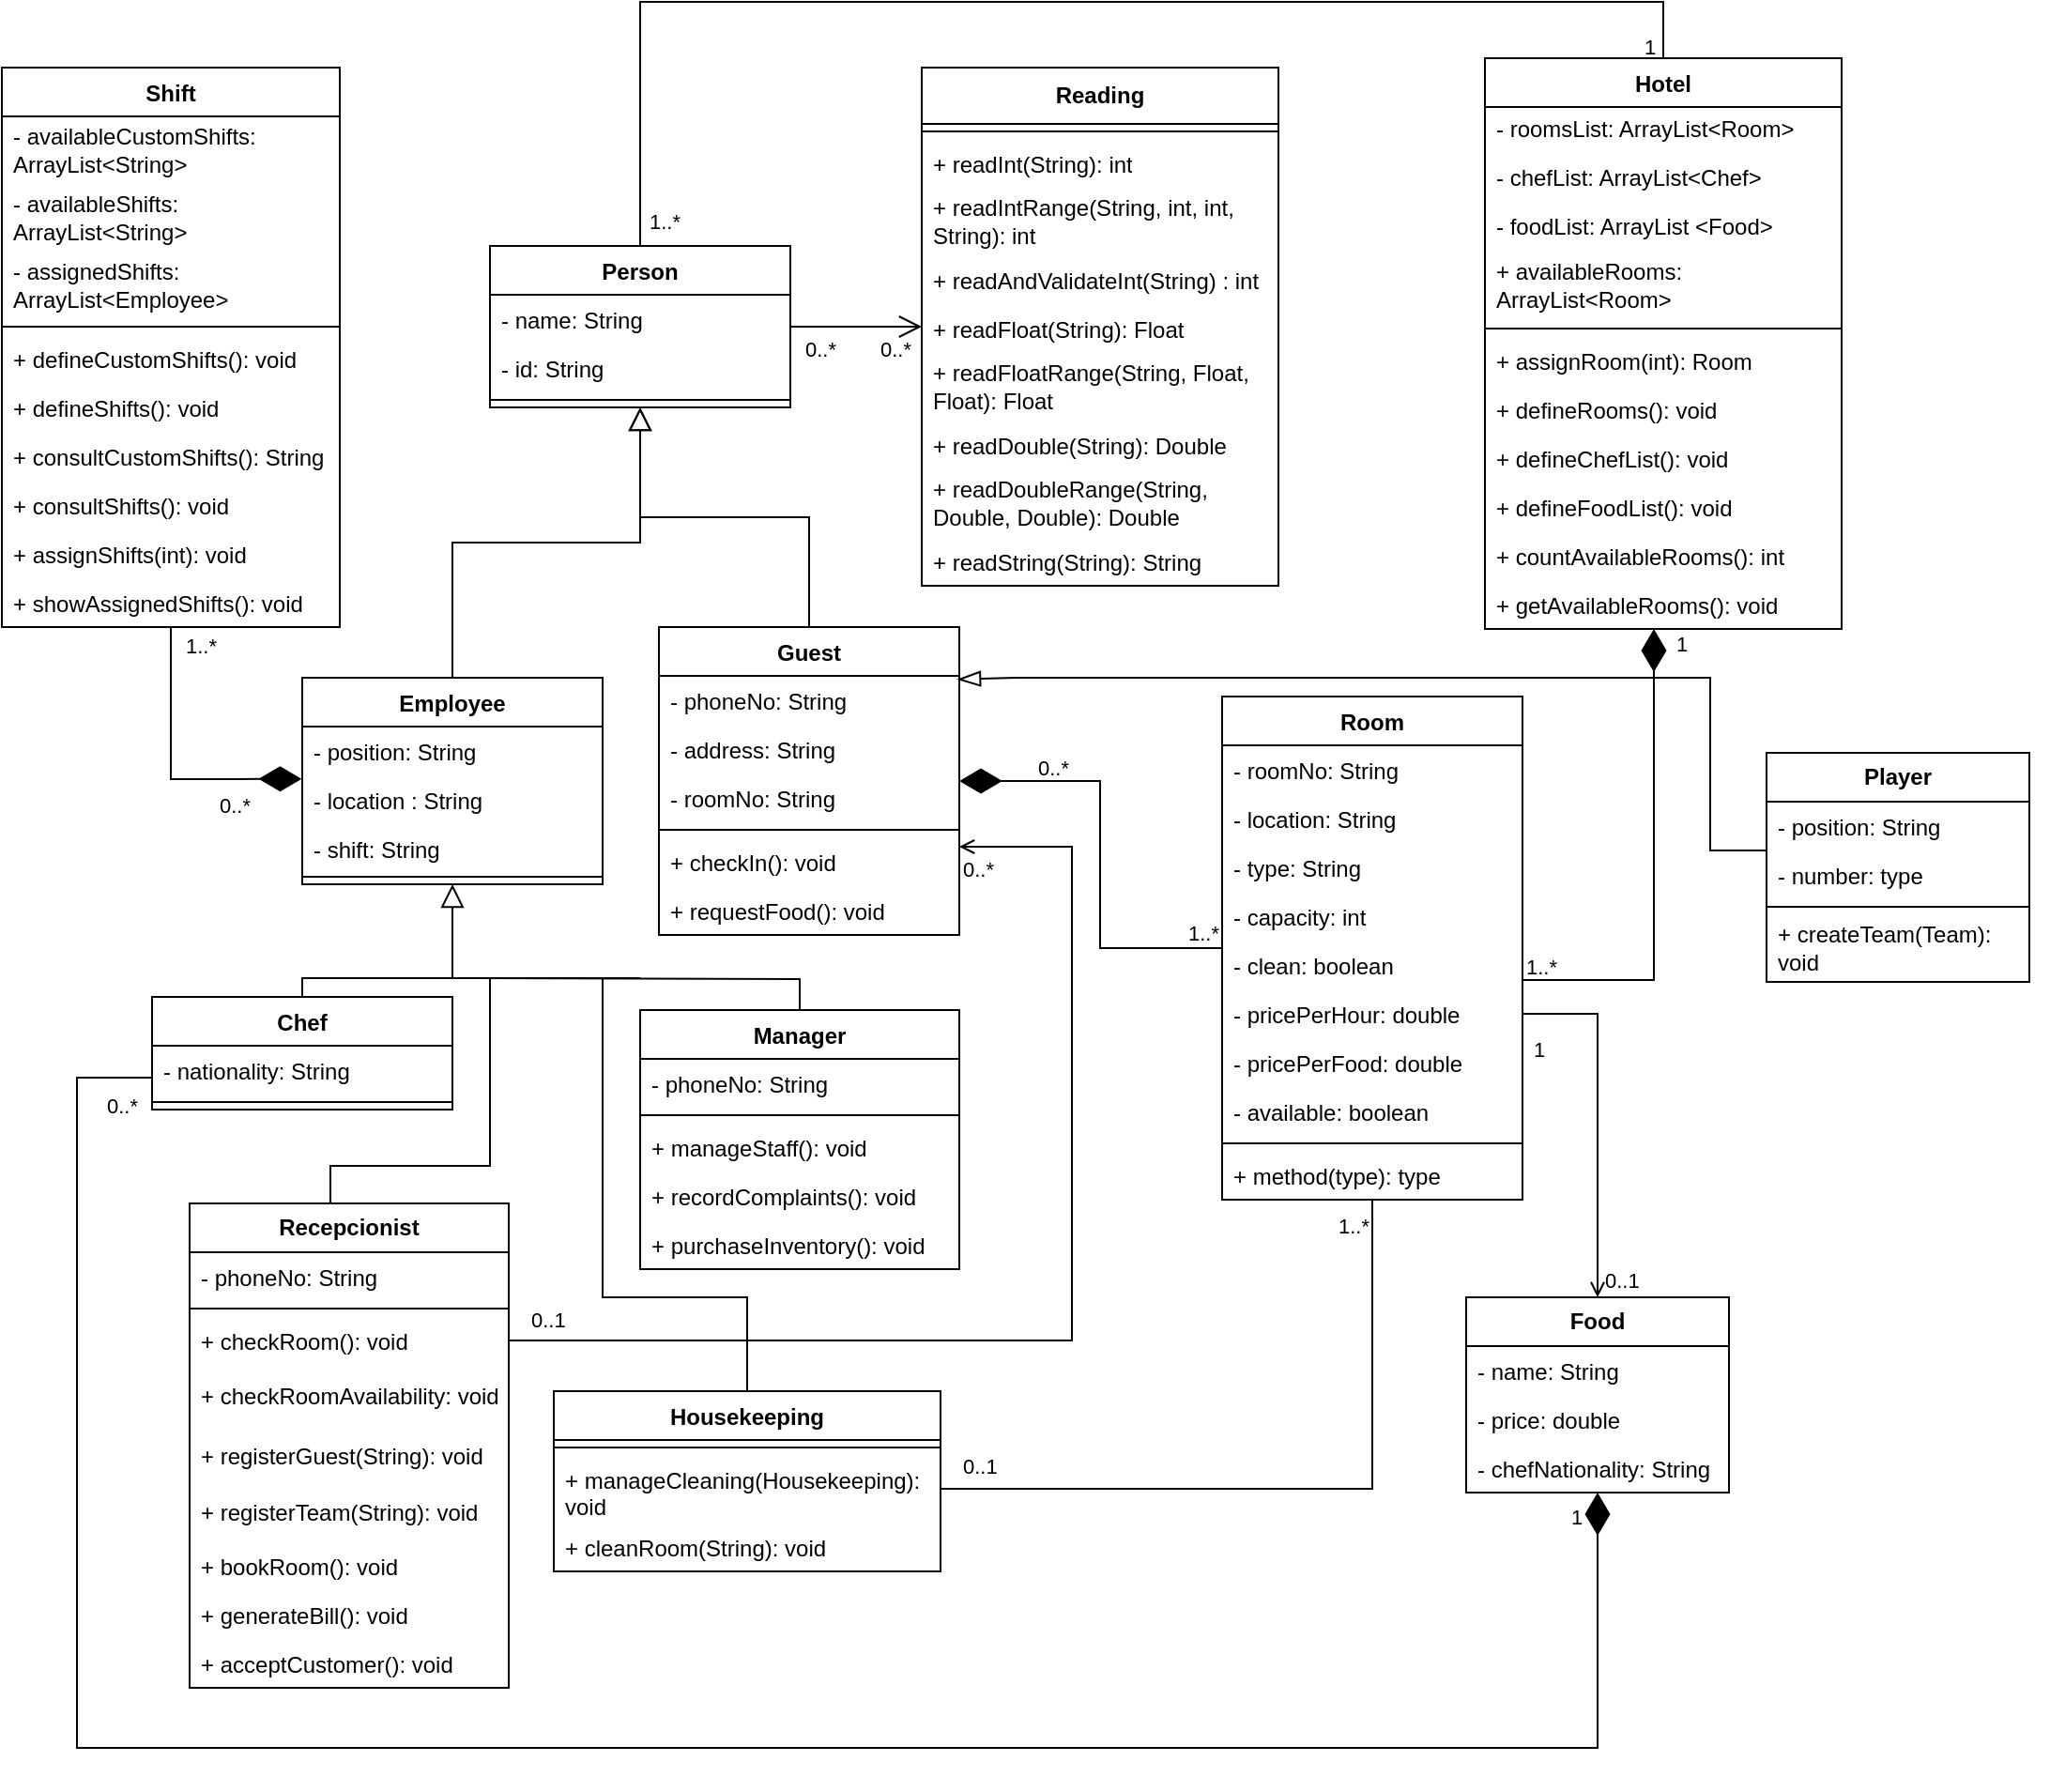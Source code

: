 <mxfile version="24.1.0" type="device">
  <diagram id="C5RBs43oDa-KdzZeNtuy" name="Page-1">
    <mxGraphModel dx="1760" dy="920" grid="1" gridSize="10" guides="1" tooltips="1" connect="1" arrows="1" fold="1" page="1" pageScale="1" pageWidth="1200" pageHeight="1000" math="0" shadow="0">
      <root>
        <mxCell id="WIyWlLk6GJQsqaUBKTNV-0" />
        <mxCell id="WIyWlLk6GJQsqaUBKTNV-1" parent="WIyWlLk6GJQsqaUBKTNV-0" />
        <mxCell id="rKdaXFloPdclXVX59-gg-88" style="edgeStyle=orthogonalEdgeStyle;rounded=0;orthogonalLoop=1;jettySize=auto;html=1;endArrow=open;endFill=0;startSize=0;endSize=10;" parent="WIyWlLk6GJQsqaUBKTNV-1" source="zkfFHV4jXpPFQw0GAbJ--0" target="rKdaXFloPdclXVX59-gg-0" edge="1">
          <mxGeometry relative="1" as="geometry" />
        </mxCell>
        <mxCell id="zkfFHV4jXpPFQw0GAbJ--0" value="Person" style="swimlane;fontStyle=1;align=center;verticalAlign=top;childLayout=stackLayout;horizontal=1;startSize=26;horizontalStack=0;resizeParent=1;resizeLast=0;collapsible=1;marginBottom=0;rounded=0;shadow=0;strokeWidth=1;" parent="WIyWlLk6GJQsqaUBKTNV-1" vertex="1">
          <mxGeometry x="320" y="160" width="160" height="86" as="geometry">
            <mxRectangle x="230" y="140" width="160" height="26" as="alternateBounds" />
          </mxGeometry>
        </mxCell>
        <mxCell id="zkfFHV4jXpPFQw0GAbJ--1" value="- name: String" style="text;align=left;verticalAlign=top;spacingLeft=4;spacingRight=4;overflow=hidden;rotatable=0;points=[[0,0.5],[1,0.5]];portConstraint=eastwest;" parent="zkfFHV4jXpPFQw0GAbJ--0" vertex="1">
          <mxGeometry y="26" width="160" height="26" as="geometry" />
        </mxCell>
        <mxCell id="zkfFHV4jXpPFQw0GAbJ--2" value="- id: String" style="text;align=left;verticalAlign=top;spacingLeft=4;spacingRight=4;overflow=hidden;rotatable=0;points=[[0,0.5],[1,0.5]];portConstraint=eastwest;rounded=0;shadow=0;html=0;" parent="zkfFHV4jXpPFQw0GAbJ--0" vertex="1">
          <mxGeometry y="52" width="160" height="26" as="geometry" />
        </mxCell>
        <mxCell id="zkfFHV4jXpPFQw0GAbJ--4" value="" style="line;html=1;strokeWidth=1;align=left;verticalAlign=middle;spacingTop=-1;spacingLeft=3;spacingRight=3;rotatable=0;labelPosition=right;points=[];portConstraint=eastwest;" parent="zkfFHV4jXpPFQw0GAbJ--0" vertex="1">
          <mxGeometry y="78" width="160" height="8" as="geometry" />
        </mxCell>
        <mxCell id="zkfFHV4jXpPFQw0GAbJ--6" value="Employee" style="swimlane;fontStyle=1;align=center;verticalAlign=top;childLayout=stackLayout;horizontal=1;startSize=26;horizontalStack=0;resizeParent=1;resizeLast=0;collapsible=1;marginBottom=0;rounded=0;shadow=0;strokeWidth=1;" parent="WIyWlLk6GJQsqaUBKTNV-1" vertex="1">
          <mxGeometry x="220" y="390" width="160" height="110" as="geometry">
            <mxRectangle x="130" y="380" width="160" height="26" as="alternateBounds" />
          </mxGeometry>
        </mxCell>
        <mxCell id="zkfFHV4jXpPFQw0GAbJ--8" value="- position: String" style="text;align=left;verticalAlign=top;spacingLeft=4;spacingRight=4;overflow=hidden;rotatable=0;points=[[0,0.5],[1,0.5]];portConstraint=eastwest;rounded=0;shadow=0;html=0;" parent="zkfFHV4jXpPFQw0GAbJ--6" vertex="1">
          <mxGeometry y="26" width="160" height="26" as="geometry" />
        </mxCell>
        <mxCell id="rKdaXFloPdclXVX59-gg-34" value="- location : String" style="text;strokeColor=none;fillColor=none;align=left;verticalAlign=top;spacingLeft=4;spacingRight=4;overflow=hidden;rotatable=0;points=[[0,0.5],[1,0.5]];portConstraint=eastwest;whiteSpace=wrap;html=1;" parent="zkfFHV4jXpPFQw0GAbJ--6" vertex="1">
          <mxGeometry y="52" width="160" height="26" as="geometry" />
        </mxCell>
        <mxCell id="zkfFHV4jXpPFQw0GAbJ--7" value="- shift: String" style="text;align=left;verticalAlign=top;spacingLeft=4;spacingRight=4;overflow=hidden;rotatable=0;points=[[0,0.5],[1,0.5]];portConstraint=eastwest;" parent="zkfFHV4jXpPFQw0GAbJ--6" vertex="1">
          <mxGeometry y="78" width="160" height="24" as="geometry" />
        </mxCell>
        <mxCell id="zkfFHV4jXpPFQw0GAbJ--9" value="" style="line;html=1;strokeWidth=1;align=left;verticalAlign=middle;spacingTop=-1;spacingLeft=3;spacingRight=3;rotatable=0;labelPosition=right;points=[];portConstraint=eastwest;" parent="zkfFHV4jXpPFQw0GAbJ--6" vertex="1">
          <mxGeometry y="102" width="160" height="8" as="geometry" />
        </mxCell>
        <mxCell id="zkfFHV4jXpPFQw0GAbJ--12" value="" style="endArrow=block;endSize=10;endFill=0;shadow=0;strokeWidth=1;rounded=0;curved=0;edgeStyle=elbowEdgeStyle;elbow=vertical;" parent="WIyWlLk6GJQsqaUBKTNV-1" source="zkfFHV4jXpPFQw0GAbJ--6" target="zkfFHV4jXpPFQw0GAbJ--0" edge="1">
          <mxGeometry width="160" relative="1" as="geometry">
            <mxPoint x="300" y="233" as="sourcePoint" />
            <mxPoint x="300" y="233" as="targetPoint" />
          </mxGeometry>
        </mxCell>
        <mxCell id="rKdaXFloPdclXVX59-gg-95" style="edgeStyle=orthogonalEdgeStyle;rounded=0;orthogonalLoop=1;jettySize=auto;html=1;endArrow=diamondThin;endFill=1;startSize=0;endSize=20;" parent="WIyWlLk6GJQsqaUBKTNV-1" source="rKdaXFloPdclXVX59-gg-89" target="zkfFHV4jXpPFQw0GAbJ--13" edge="1">
          <mxGeometry relative="1" as="geometry" />
        </mxCell>
        <mxCell id="zkfFHV4jXpPFQw0GAbJ--13" value="Guest" style="swimlane;fontStyle=1;align=center;verticalAlign=top;childLayout=stackLayout;horizontal=1;startSize=26;horizontalStack=0;resizeParent=1;resizeLast=0;collapsible=1;marginBottom=0;rounded=0;shadow=0;strokeWidth=1;" parent="WIyWlLk6GJQsqaUBKTNV-1" vertex="1">
          <mxGeometry x="410" y="363" width="160" height="164" as="geometry">
            <mxRectangle x="340" y="380" width="170" height="26" as="alternateBounds" />
          </mxGeometry>
        </mxCell>
        <mxCell id="rKdaXFloPdclXVX59-gg-36" value="- phoneNo: String" style="text;strokeColor=none;fillColor=none;align=left;verticalAlign=top;spacingLeft=4;spacingRight=4;overflow=hidden;rotatable=0;points=[[0,0.5],[1,0.5]];portConstraint=eastwest;whiteSpace=wrap;html=1;" parent="zkfFHV4jXpPFQw0GAbJ--13" vertex="1">
          <mxGeometry y="26" width="160" height="26" as="geometry" />
        </mxCell>
        <mxCell id="rKdaXFloPdclXVX59-gg-39" value="- address: String" style="text;strokeColor=none;fillColor=none;align=left;verticalAlign=top;spacingLeft=4;spacingRight=4;overflow=hidden;rotatable=0;points=[[0,0.5],[1,0.5]];portConstraint=eastwest;whiteSpace=wrap;html=1;" parent="zkfFHV4jXpPFQw0GAbJ--13" vertex="1">
          <mxGeometry y="52" width="160" height="26" as="geometry" />
        </mxCell>
        <mxCell id="rKdaXFloPdclXVX59-gg-35" value="- roomNo: String" style="text;strokeColor=none;fillColor=none;align=left;verticalAlign=top;spacingLeft=4;spacingRight=4;overflow=hidden;rotatable=0;points=[[0,0.5],[1,0.5]];portConstraint=eastwest;whiteSpace=wrap;html=1;" parent="zkfFHV4jXpPFQw0GAbJ--13" vertex="1">
          <mxGeometry y="78" width="160" height="26" as="geometry" />
        </mxCell>
        <mxCell id="zkfFHV4jXpPFQw0GAbJ--15" value="" style="line;html=1;strokeWidth=1;align=left;verticalAlign=middle;spacingTop=-1;spacingLeft=3;spacingRight=3;rotatable=0;labelPosition=right;points=[];portConstraint=eastwest;" parent="zkfFHV4jXpPFQw0GAbJ--13" vertex="1">
          <mxGeometry y="104" width="160" height="8" as="geometry" />
        </mxCell>
        <mxCell id="J3CVPb86uNjHVDzg0pc1-16" value="+ checkIn(): void" style="text;strokeColor=none;fillColor=none;align=left;verticalAlign=top;spacingLeft=4;spacingRight=4;overflow=hidden;rotatable=0;points=[[0,0.5],[1,0.5]];portConstraint=eastwest;whiteSpace=wrap;html=1;" vertex="1" parent="zkfFHV4jXpPFQw0GAbJ--13">
          <mxGeometry y="112" width="160" height="26" as="geometry" />
        </mxCell>
        <mxCell id="J3CVPb86uNjHVDzg0pc1-17" value="+ requestFood(): void" style="text;strokeColor=none;fillColor=none;align=left;verticalAlign=top;spacingLeft=4;spacingRight=4;overflow=hidden;rotatable=0;points=[[0,0.5],[1,0.5]];portConstraint=eastwest;whiteSpace=wrap;html=1;" vertex="1" parent="zkfFHV4jXpPFQw0GAbJ--13">
          <mxGeometry y="138" width="160" height="26" as="geometry" />
        </mxCell>
        <mxCell id="zkfFHV4jXpPFQw0GAbJ--16" value="" style="endArrow=block;endSize=10;endFill=0;shadow=0;strokeWidth=1;rounded=0;curved=0;edgeStyle=elbowEdgeStyle;elbow=vertical;" parent="WIyWlLk6GJQsqaUBKTNV-1" source="zkfFHV4jXpPFQw0GAbJ--13" target="zkfFHV4jXpPFQw0GAbJ--0" edge="1">
          <mxGeometry width="160" relative="1" as="geometry">
            <mxPoint x="310" y="403" as="sourcePoint" />
            <mxPoint x="410" y="301" as="targetPoint" />
          </mxGeometry>
        </mxCell>
        <mxCell id="zkfFHV4jXpPFQw0GAbJ--17" value="Shift" style="swimlane;fontStyle=1;align=center;verticalAlign=top;childLayout=stackLayout;horizontal=1;startSize=26;horizontalStack=0;resizeParent=1;resizeLast=0;collapsible=1;marginBottom=0;rounded=0;shadow=0;strokeWidth=1;" parent="WIyWlLk6GJQsqaUBKTNV-1" vertex="1">
          <mxGeometry x="60" y="65" width="180" height="298" as="geometry">
            <mxRectangle x="550" y="140" width="160" height="26" as="alternateBounds" />
          </mxGeometry>
        </mxCell>
        <mxCell id="zkfFHV4jXpPFQw0GAbJ--18" value="- availableCustomShifts: ArrayList&lt;String&gt; " style="text;align=left;verticalAlign=middle;spacingLeft=4;spacingRight=4;overflow=hidden;rotatable=0;points=[[0,0.5],[1,0.5]];portConstraint=eastwest;fillColor=none;whiteSpace=wrap;" parent="zkfFHV4jXpPFQw0GAbJ--17" vertex="1">
          <mxGeometry y="26" width="180" height="36" as="geometry" />
        </mxCell>
        <mxCell id="zkfFHV4jXpPFQw0GAbJ--19" value="- availableShifts:  ArrayList&lt;String&gt;" style="text;align=left;verticalAlign=middle;spacingLeft=4;spacingRight=4;overflow=hidden;rotatable=0;points=[[0,0.5],[1,0.5]];portConstraint=eastwest;rounded=0;shadow=0;whiteSpace=wrap;" parent="zkfFHV4jXpPFQw0GAbJ--17" vertex="1">
          <mxGeometry y="62" width="180" height="36" as="geometry" />
        </mxCell>
        <mxCell id="zkfFHV4jXpPFQw0GAbJ--20" value="- assignedShifts:  ArrayList&lt;Employee&gt;" style="text;align=left;verticalAlign=middle;spacingLeft=4;spacingRight=4;overflow=hidden;rotatable=0;points=[[0,0.5],[1,0.5]];portConstraint=eastwest;rounded=0;shadow=0;whiteSpace=wrap;" parent="zkfFHV4jXpPFQw0GAbJ--17" vertex="1">
          <mxGeometry y="98" width="180" height="36" as="geometry" />
        </mxCell>
        <mxCell id="zkfFHV4jXpPFQw0GAbJ--23" value="" style="line;html=1;strokeWidth=1;align=left;verticalAlign=middle;spacingTop=-1;spacingLeft=3;spacingRight=3;rotatable=0;labelPosition=right;points=[];portConstraint=eastwest;" parent="zkfFHV4jXpPFQw0GAbJ--17" vertex="1">
          <mxGeometry y="134" width="180" height="8" as="geometry" />
        </mxCell>
        <mxCell id="zkfFHV4jXpPFQw0GAbJ--24" value="+ defineCustomShifts(): void" style="text;align=left;verticalAlign=top;spacingLeft=4;spacingRight=4;overflow=hidden;rotatable=0;points=[[0,0.5],[1,0.5]];portConstraint=eastwest;" parent="zkfFHV4jXpPFQw0GAbJ--17" vertex="1">
          <mxGeometry y="142" width="180" height="26" as="geometry" />
        </mxCell>
        <mxCell id="zkfFHV4jXpPFQw0GAbJ--25" value="+ defineShifts(): void" style="text;align=left;verticalAlign=top;spacingLeft=4;spacingRight=4;overflow=hidden;rotatable=0;points=[[0,0.5],[1,0.5]];portConstraint=eastwest;" parent="zkfFHV4jXpPFQw0GAbJ--17" vertex="1">
          <mxGeometry y="168" width="180" height="26" as="geometry" />
        </mxCell>
        <mxCell id="rKdaXFloPdclXVX59-gg-44" value="+ consultCustomShifts(): String" style="text;align=left;verticalAlign=top;spacingLeft=4;spacingRight=4;overflow=hidden;rotatable=0;points=[[0,0.5],[1,0.5]];portConstraint=eastwest;" parent="zkfFHV4jXpPFQw0GAbJ--17" vertex="1">
          <mxGeometry y="194" width="180" height="26" as="geometry" />
        </mxCell>
        <mxCell id="rKdaXFloPdclXVX59-gg-45" value="+ consultShifts():&amp;nbsp;&lt;span style=&quot;text-wrap: nowrap;&quot;&gt;void&lt;/span&gt;" style="text;strokeColor=none;fillColor=none;align=left;verticalAlign=top;spacingLeft=4;spacingRight=4;overflow=hidden;rotatable=0;points=[[0,0.5],[1,0.5]];portConstraint=eastwest;whiteSpace=wrap;html=1;" parent="zkfFHV4jXpPFQw0GAbJ--17" vertex="1">
          <mxGeometry y="220" width="180" height="26" as="geometry" />
        </mxCell>
        <mxCell id="rKdaXFloPdclXVX59-gg-46" value="+ assignShifts(int): void" style="text;strokeColor=none;fillColor=none;align=left;verticalAlign=top;spacingLeft=4;spacingRight=4;overflow=hidden;rotatable=0;points=[[0,0.5],[1,0.5]];portConstraint=eastwest;whiteSpace=wrap;html=1;" parent="zkfFHV4jXpPFQw0GAbJ--17" vertex="1">
          <mxGeometry y="246" width="180" height="26" as="geometry" />
        </mxCell>
        <mxCell id="rKdaXFloPdclXVX59-gg-47" value="+ showAssignedShifts(): void" style="text;strokeColor=none;fillColor=none;align=left;verticalAlign=top;spacingLeft=4;spacingRight=4;overflow=hidden;rotatable=0;points=[[0,0.5],[1,0.5]];portConstraint=eastwest;whiteSpace=wrap;html=1;" parent="zkfFHV4jXpPFQw0GAbJ--17" vertex="1">
          <mxGeometry y="272" width="180" height="26" as="geometry" />
        </mxCell>
        <mxCell id="rKdaXFloPdclXVX59-gg-0" value="&lt;b&gt;Reading&lt;/b&gt;" style="swimlane;fontStyle=0;childLayout=stackLayout;horizontal=1;startSize=30;fillColor=none;horizontalStack=0;resizeParent=1;resizeParentMax=0;resizeLast=0;collapsible=1;marginBottom=0;whiteSpace=wrap;html=1;verticalAlign=middle;" parent="WIyWlLk6GJQsqaUBKTNV-1" vertex="1">
          <mxGeometry x="550" y="65" width="190" height="276" as="geometry">
            <mxRectangle x="30" y="120" width="90" height="30" as="alternateBounds" />
          </mxGeometry>
        </mxCell>
        <mxCell id="rKdaXFloPdclXVX59-gg-11" value="" style="line;strokeWidth=1;fillColor=none;align=left;verticalAlign=middle;spacingTop=-1;spacingLeft=3;spacingRight=3;rotatable=0;labelPosition=right;points=[];portConstraint=eastwest;strokeColor=inherit;" parent="rKdaXFloPdclXVX59-gg-0" vertex="1">
          <mxGeometry y="30" width="190" height="8" as="geometry" />
        </mxCell>
        <mxCell id="rKdaXFloPdclXVX59-gg-8" value="+ readInt(String): int" style="text;strokeColor=none;fillColor=none;align=left;verticalAlign=top;spacingLeft=4;spacingRight=4;overflow=hidden;rotatable=0;points=[[0,0.5],[1,0.5]];portConstraint=eastwest;whiteSpace=wrap;html=1;" parent="rKdaXFloPdclXVX59-gg-0" vertex="1">
          <mxGeometry y="38" width="190" height="26" as="geometry" />
        </mxCell>
        <mxCell id="rKdaXFloPdclXVX59-gg-10" value="+ readIntRange(String, int, int, String): int" style="text;strokeColor=none;fillColor=none;align=left;verticalAlign=middle;spacingLeft=4;spacingRight=4;overflow=hidden;rotatable=0;points=[[0,0.5],[1,0.5]];portConstraint=eastwest;whiteSpace=wrap;html=1;" parent="rKdaXFloPdclXVX59-gg-0" vertex="1">
          <mxGeometry y="64" width="190" height="36" as="geometry" />
        </mxCell>
        <mxCell id="rKdaXFloPdclXVX59-gg-13" value="+ readAndValidateInt(String) : int" style="text;strokeColor=none;fillColor=none;align=left;verticalAlign=top;spacingLeft=4;spacingRight=4;overflow=hidden;rotatable=0;points=[[0,0.5],[1,0.5]];portConstraint=eastwest;whiteSpace=wrap;html=1;" parent="rKdaXFloPdclXVX59-gg-0" vertex="1">
          <mxGeometry y="100" width="190" height="26" as="geometry" />
        </mxCell>
        <mxCell id="rKdaXFloPdclXVX59-gg-17" value="+ readFloat(String): Float" style="text;strokeColor=none;fillColor=none;align=left;verticalAlign=top;spacingLeft=4;spacingRight=4;overflow=hidden;rotatable=0;points=[[0,0.5],[1,0.5]];portConstraint=eastwest;whiteSpace=wrap;html=1;" parent="rKdaXFloPdclXVX59-gg-0" vertex="1">
          <mxGeometry y="126" width="190" height="26" as="geometry" />
        </mxCell>
        <mxCell id="rKdaXFloPdclXVX59-gg-12" value="+ readFloatRange(String, Float, Float): Float" style="text;strokeColor=none;fillColor=none;align=left;verticalAlign=middle;spacingLeft=4;spacingRight=4;overflow=hidden;rotatable=0;points=[[0,0.5],[1,0.5]];portConstraint=eastwest;whiteSpace=wrap;html=1;" parent="rKdaXFloPdclXVX59-gg-0" vertex="1">
          <mxGeometry y="152" width="190" height="36" as="geometry" />
        </mxCell>
        <mxCell id="rKdaXFloPdclXVX59-gg-18" value="+ readDouble(String): Double" style="text;strokeColor=none;fillColor=none;align=left;verticalAlign=top;spacingLeft=4;spacingRight=4;overflow=hidden;rotatable=0;points=[[0,0.5],[1,0.5]];portConstraint=eastwest;whiteSpace=wrap;html=1;" parent="rKdaXFloPdclXVX59-gg-0" vertex="1">
          <mxGeometry y="188" width="190" height="26" as="geometry" />
        </mxCell>
        <mxCell id="rKdaXFloPdclXVX59-gg-19" value="+ readDoubleRange(String, Double, Double): Double" style="text;strokeColor=none;fillColor=none;align=left;verticalAlign=middle;spacingLeft=4;spacingRight=4;overflow=hidden;rotatable=0;points=[[0,0.5],[1,0.5]];portConstraint=eastwest;whiteSpace=wrap;html=1;" parent="rKdaXFloPdclXVX59-gg-0" vertex="1">
          <mxGeometry y="214" width="190" height="36" as="geometry" />
        </mxCell>
        <mxCell id="rKdaXFloPdclXVX59-gg-20" value="+ readString(String): String" style="text;strokeColor=none;fillColor=none;align=left;verticalAlign=top;spacingLeft=4;spacingRight=4;overflow=hidden;rotatable=0;points=[[0,0.5],[1,0.5]];portConstraint=eastwest;whiteSpace=wrap;html=1;" parent="rKdaXFloPdclXVX59-gg-0" vertex="1">
          <mxGeometry y="250" width="190" height="26" as="geometry" />
        </mxCell>
        <mxCell id="rKdaXFloPdclXVX59-gg-41" value="" style="endArrow=diamondThin;endFill=1;endSize=20;html=1;rounded=0;entryX=-0.002;entryY=1.073;entryDx=0;entryDy=0;entryPerimeter=0;" parent="WIyWlLk6GJQsqaUBKTNV-1" source="zkfFHV4jXpPFQw0GAbJ--17" target="zkfFHV4jXpPFQw0GAbJ--8" edge="1">
          <mxGeometry width="160" relative="1" as="geometry">
            <mxPoint x="519" y="150" as="sourcePoint" />
            <mxPoint x="501" y="267" as="targetPoint" />
            <Array as="points">
              <mxPoint x="150" y="444" />
            </Array>
          </mxGeometry>
        </mxCell>
        <mxCell id="rKdaXFloPdclXVX59-gg-67" style="edgeStyle=orthogonalEdgeStyle;rounded=0;orthogonalLoop=1;jettySize=auto;html=1;endArrow=none;endFill=0;exitX=0.5;exitY=0;exitDx=0;exitDy=0;" parent="WIyWlLk6GJQsqaUBKTNV-1" source="rKdaXFloPdclXVX59-gg-48" edge="1">
          <mxGeometry relative="1" as="geometry">
            <mxPoint x="300" y="550" as="targetPoint" />
            <Array as="points">
              <mxPoint x="220" y="550" />
            </Array>
          </mxGeometry>
        </mxCell>
        <mxCell id="rKdaXFloPdclXVX59-gg-48" value="Chef" style="swimlane;fontStyle=1;align=center;verticalAlign=top;childLayout=stackLayout;horizontal=1;startSize=26;horizontalStack=0;resizeParent=1;resizeParentMax=0;resizeLast=0;collapsible=1;marginBottom=0;whiteSpace=wrap;html=1;" parent="WIyWlLk6GJQsqaUBKTNV-1" vertex="1">
          <mxGeometry x="140" y="560" width="160" height="60" as="geometry" />
        </mxCell>
        <mxCell id="rKdaXFloPdclXVX59-gg-49" value="- nationality: String" style="text;strokeColor=none;fillColor=none;align=left;verticalAlign=top;spacingLeft=4;spacingRight=4;overflow=hidden;rotatable=0;points=[[0,0.5],[1,0.5]];portConstraint=eastwest;whiteSpace=wrap;html=1;" parent="rKdaXFloPdclXVX59-gg-48" vertex="1">
          <mxGeometry y="26" width="160" height="26" as="geometry" />
        </mxCell>
        <mxCell id="rKdaXFloPdclXVX59-gg-50" value="" style="line;strokeWidth=1;fillColor=none;align=left;verticalAlign=middle;spacingTop=-1;spacingLeft=3;spacingRight=3;rotatable=0;labelPosition=right;points=[];portConstraint=eastwest;strokeColor=inherit;" parent="rKdaXFloPdclXVX59-gg-48" vertex="1">
          <mxGeometry y="52" width="160" height="8" as="geometry" />
        </mxCell>
        <mxCell id="rKdaXFloPdclXVX59-gg-52" value="Housekeeping" style="swimlane;fontStyle=1;align=center;verticalAlign=top;childLayout=stackLayout;horizontal=1;startSize=26;horizontalStack=0;resizeParent=1;resizeParentMax=0;resizeLast=0;collapsible=1;marginBottom=0;whiteSpace=wrap;html=1;" parent="WIyWlLk6GJQsqaUBKTNV-1" vertex="1">
          <mxGeometry x="354" y="770" width="206" height="96" as="geometry" />
        </mxCell>
        <mxCell id="rKdaXFloPdclXVX59-gg-54" value="" style="line;strokeWidth=1;fillColor=none;align=left;verticalAlign=middle;spacingTop=-1;spacingLeft=3;spacingRight=3;rotatable=0;labelPosition=right;points=[];portConstraint=eastwest;strokeColor=inherit;" parent="rKdaXFloPdclXVX59-gg-52" vertex="1">
          <mxGeometry y="26" width="206" height="8" as="geometry" />
        </mxCell>
        <mxCell id="v0qUassG2nzmkQ5IIfUO-0" value="+ manageCleaning(Housekeeping): void" style="text;strokeColor=none;fillColor=none;align=left;verticalAlign=top;spacingLeft=4;spacingRight=4;overflow=hidden;rotatable=0;points=[[0,0.5],[1,0.5]];portConstraint=eastwest;whiteSpace=wrap;html=1;" parent="rKdaXFloPdclXVX59-gg-52" vertex="1">
          <mxGeometry y="34" width="206" height="36" as="geometry" />
        </mxCell>
        <mxCell id="rKdaXFloPdclXVX59-gg-55" value="+ cleanRoom(String): void" style="text;strokeColor=none;fillColor=none;align=left;verticalAlign=top;spacingLeft=4;spacingRight=4;overflow=hidden;rotatable=0;points=[[0,0.5],[1,0.5]];portConstraint=eastwest;whiteSpace=wrap;html=1;" parent="rKdaXFloPdclXVX59-gg-52" vertex="1">
          <mxGeometry y="70" width="206" height="26" as="geometry" />
        </mxCell>
        <mxCell id="rKdaXFloPdclXVX59-gg-56" value="Manager" style="swimlane;fontStyle=1;align=center;verticalAlign=top;childLayout=stackLayout;horizontal=1;startSize=26;horizontalStack=0;resizeParent=1;resizeParentMax=0;resizeLast=0;collapsible=1;marginBottom=0;whiteSpace=wrap;html=1;" parent="WIyWlLk6GJQsqaUBKTNV-1" vertex="1">
          <mxGeometry x="400" y="567" width="170" height="138" as="geometry" />
        </mxCell>
        <mxCell id="rKdaXFloPdclXVX59-gg-57" value="- phoneNo: String" style="text;strokeColor=none;fillColor=none;align=left;verticalAlign=top;spacingLeft=4;spacingRight=4;overflow=hidden;rotatable=0;points=[[0,0.5],[1,0.5]];portConstraint=eastwest;whiteSpace=wrap;html=1;" parent="rKdaXFloPdclXVX59-gg-56" vertex="1">
          <mxGeometry y="26" width="170" height="26" as="geometry" />
        </mxCell>
        <mxCell id="rKdaXFloPdclXVX59-gg-58" value="" style="line;strokeWidth=1;fillColor=none;align=left;verticalAlign=middle;spacingTop=-1;spacingLeft=3;spacingRight=3;rotatable=0;labelPosition=right;points=[];portConstraint=eastwest;strokeColor=inherit;" parent="rKdaXFloPdclXVX59-gg-56" vertex="1">
          <mxGeometry y="52" width="170" height="8" as="geometry" />
        </mxCell>
        <mxCell id="rKdaXFloPdclXVX59-gg-59" value="+ manageStaff(): void" style="text;strokeColor=none;fillColor=none;align=left;verticalAlign=top;spacingLeft=4;spacingRight=4;overflow=hidden;rotatable=0;points=[[0,0.5],[1,0.5]];portConstraint=eastwest;whiteSpace=wrap;html=1;" parent="rKdaXFloPdclXVX59-gg-56" vertex="1">
          <mxGeometry y="60" width="170" height="26" as="geometry" />
        </mxCell>
        <mxCell id="rKdaXFloPdclXVX59-gg-83" value="+ recordComplaints(): void" style="text;strokeColor=none;fillColor=none;align=left;verticalAlign=top;spacingLeft=4;spacingRight=4;overflow=hidden;rotatable=0;points=[[0,0.5],[1,0.5]];portConstraint=eastwest;whiteSpace=wrap;html=1;" parent="rKdaXFloPdclXVX59-gg-56" vertex="1">
          <mxGeometry y="86" width="170" height="26" as="geometry" />
        </mxCell>
        <mxCell id="rKdaXFloPdclXVX59-gg-84" value="+ purchaseInventory(): void" style="text;strokeColor=none;fillColor=none;align=left;verticalAlign=top;spacingLeft=4;spacingRight=4;overflow=hidden;rotatable=0;points=[[0,0.5],[1,0.5]];portConstraint=eastwest;whiteSpace=wrap;html=1;" parent="rKdaXFloPdclXVX59-gg-56" vertex="1">
          <mxGeometry y="112" width="170" height="26" as="geometry" />
        </mxCell>
        <mxCell id="rKdaXFloPdclXVX59-gg-63" value="" style="endArrow=none;html=1;edgeStyle=orthogonalEdgeStyle;rounded=0;entryX=0.5;entryY=0;entryDx=0;entryDy=0;exitX=0.5;exitY=1;exitDx=0;exitDy=0;startArrow=block;startFill=0;endSize=0;jumpSize=6;startSize=10;" parent="WIyWlLk6GJQsqaUBKTNV-1" source="zkfFHV4jXpPFQw0GAbJ--6" target="rKdaXFloPdclXVX59-gg-52" edge="1">
          <mxGeometry relative="1" as="geometry">
            <mxPoint x="300" y="490" as="sourcePoint" />
            <mxPoint x="460" y="490" as="targetPoint" />
            <Array as="points">
              <mxPoint x="300" y="550" />
              <mxPoint x="380" y="550" />
              <mxPoint x="380" y="720" />
              <mxPoint x="457" y="720" />
            </Array>
          </mxGeometry>
        </mxCell>
        <mxCell id="rKdaXFloPdclXVX59-gg-66" value="" style="endArrow=none;html=1;edgeStyle=orthogonalEdgeStyle;rounded=0;entryX=0.5;entryY=0;entryDx=0;entryDy=0;" parent="WIyWlLk6GJQsqaUBKTNV-1" target="rKdaXFloPdclXVX59-gg-56" edge="1">
          <mxGeometry relative="1" as="geometry">
            <mxPoint x="300" y="550" as="sourcePoint" />
            <mxPoint x="450" y="610" as="targetPoint" />
          </mxGeometry>
        </mxCell>
        <mxCell id="rKdaXFloPdclXVX59-gg-77" style="edgeStyle=orthogonalEdgeStyle;rounded=0;orthogonalLoop=1;jettySize=auto;html=1;exitX=0.5;exitY=0;exitDx=0;exitDy=0;endArrow=none;endFill=0;" parent="WIyWlLk6GJQsqaUBKTNV-1" source="rKdaXFloPdclXVX59-gg-69" edge="1">
          <mxGeometry relative="1" as="geometry">
            <mxPoint x="400.111" y="550" as="targetPoint" />
            <Array as="points">
              <mxPoint x="235" y="670" />
              <mxPoint x="235" y="650" />
              <mxPoint x="320" y="650" />
              <mxPoint x="320" y="550" />
            </Array>
          </mxGeometry>
        </mxCell>
        <mxCell id="rKdaXFloPdclXVX59-gg-69" value="Recepcionist" style="swimlane;fontStyle=1;align=center;verticalAlign=middle;childLayout=stackLayout;horizontal=1;startSize=26;horizontalStack=0;resizeParent=1;resizeParentMax=0;resizeLast=0;collapsible=1;marginBottom=0;whiteSpace=wrap;html=1;" parent="WIyWlLk6GJQsqaUBKTNV-1" vertex="1">
          <mxGeometry x="160" y="670" width="170" height="258" as="geometry" />
        </mxCell>
        <mxCell id="rKdaXFloPdclXVX59-gg-70" value="- phoneNo: String" style="text;strokeColor=none;fillColor=none;align=left;verticalAlign=top;spacingLeft=4;spacingRight=4;overflow=hidden;rotatable=0;points=[[0,0.5],[1,0.5]];portConstraint=eastwest;whiteSpace=wrap;html=1;" parent="rKdaXFloPdclXVX59-gg-69" vertex="1">
          <mxGeometry y="26" width="170" height="26" as="geometry" />
        </mxCell>
        <mxCell id="rKdaXFloPdclXVX59-gg-71" value="" style="line;strokeWidth=1;fillColor=none;align=left;verticalAlign=middle;spacingTop=-1;spacingLeft=3;spacingRight=3;rotatable=0;labelPosition=right;points=[];portConstraint=eastwest;strokeColor=inherit;" parent="rKdaXFloPdclXVX59-gg-69" vertex="1">
          <mxGeometry y="52" width="170" height="8" as="geometry" />
        </mxCell>
        <mxCell id="rKdaXFloPdclXVX59-gg-72" value="+ checkRoom(): void" style="text;strokeColor=none;fillColor=none;align=left;verticalAlign=top;spacingLeft=4;spacingRight=4;overflow=hidden;rotatable=0;points=[[0,0.5],[1,0.5]];portConstraint=eastwest;whiteSpace=wrap;html=1;" parent="rKdaXFloPdclXVX59-gg-69" vertex="1">
          <mxGeometry y="60" width="170" height="26" as="geometry" />
        </mxCell>
        <mxCell id="SCCpibuGfQsKM6KUZBpz-2" value="+ checkRoomAvailability: void" style="text;strokeColor=none;fillColor=none;align=left;verticalAlign=middle;spacingLeft=4;spacingRight=4;overflow=hidden;rotatable=0;points=[[0,0.5],[1,0.5]];portConstraint=eastwest;whiteSpace=wrap;html=1;" parent="rKdaXFloPdclXVX59-gg-69" vertex="1">
          <mxGeometry y="86" width="170" height="34" as="geometry" />
        </mxCell>
        <mxCell id="SCCpibuGfQsKM6KUZBpz-3" value="+ registerGuest(String): void" style="text;strokeColor=none;fillColor=none;align=left;verticalAlign=middle;spacingLeft=4;spacingRight=4;overflow=hidden;rotatable=0;points=[[0,0.5],[1,0.5]];portConstraint=eastwest;whiteSpace=wrap;html=1;" parent="rKdaXFloPdclXVX59-gg-69" vertex="1">
          <mxGeometry y="120" width="170" height="30" as="geometry" />
        </mxCell>
        <mxCell id="SCCpibuGfQsKM6KUZBpz-4" value="+ registerTeam(String): void" style="text;strokeColor=none;fillColor=none;align=left;verticalAlign=middle;spacingLeft=4;spacingRight=4;overflow=hidden;rotatable=0;points=[[0,0.5],[1,0.5]];portConstraint=eastwest;whiteSpace=wrap;html=1;" parent="rKdaXFloPdclXVX59-gg-69" vertex="1">
          <mxGeometry y="150" width="170" height="30" as="geometry" />
        </mxCell>
        <mxCell id="rKdaXFloPdclXVX59-gg-78" value="+ bookRoom(): void" style="text;strokeColor=none;fillColor=none;align=left;verticalAlign=top;spacingLeft=4;spacingRight=4;overflow=hidden;rotatable=0;points=[[0,0.5],[1,0.5]];portConstraint=eastwest;whiteSpace=wrap;html=1;" parent="rKdaXFloPdclXVX59-gg-69" vertex="1">
          <mxGeometry y="180" width="170" height="26" as="geometry" />
        </mxCell>
        <mxCell id="rKdaXFloPdclXVX59-gg-80" value="+ generateBill(): void" style="text;strokeColor=none;fillColor=none;align=left;verticalAlign=top;spacingLeft=4;spacingRight=4;overflow=hidden;rotatable=0;points=[[0,0.5],[1,0.5]];portConstraint=eastwest;whiteSpace=wrap;html=1;" parent="rKdaXFloPdclXVX59-gg-69" vertex="1">
          <mxGeometry y="206" width="170" height="26" as="geometry" />
        </mxCell>
        <mxCell id="rKdaXFloPdclXVX59-gg-79" value="+ acceptCustomer(): void" style="text;strokeColor=none;fillColor=none;align=left;verticalAlign=top;spacingLeft=4;spacingRight=4;overflow=hidden;rotatable=0;points=[[0,0.5],[1,0.5]];portConstraint=eastwest;whiteSpace=wrap;html=1;" parent="rKdaXFloPdclXVX59-gg-69" vertex="1">
          <mxGeometry y="232" width="170" height="26" as="geometry" />
        </mxCell>
        <mxCell id="SCCpibuGfQsKM6KUZBpz-14" style="edgeStyle=orthogonalEdgeStyle;rounded=0;orthogonalLoop=1;jettySize=auto;html=1;startSize=0;endSize=20;endArrow=diamondThin;endFill=1;" parent="WIyWlLk6GJQsqaUBKTNV-1" source="rKdaXFloPdclXVX59-gg-89" target="rKdaXFloPdclXVX59-gg-97" edge="1">
          <mxGeometry relative="1" as="geometry">
            <Array as="points">
              <mxPoint x="940" y="551" />
            </Array>
          </mxGeometry>
        </mxCell>
        <mxCell id="rKdaXFloPdclXVX59-gg-89" value="Room" style="swimlane;fontStyle=1;align=center;verticalAlign=top;childLayout=stackLayout;horizontal=1;startSize=26;horizontalStack=0;resizeParent=1;resizeParentMax=0;resizeLast=0;collapsible=1;marginBottom=0;whiteSpace=wrap;html=1;" parent="WIyWlLk6GJQsqaUBKTNV-1" vertex="1">
          <mxGeometry x="710" y="400" width="160" height="268" as="geometry" />
        </mxCell>
        <mxCell id="rKdaXFloPdclXVX59-gg-90" value="- roomNo: String" style="text;strokeColor=none;fillColor=none;align=left;verticalAlign=top;spacingLeft=4;spacingRight=4;overflow=hidden;rotatable=0;points=[[0,0.5],[1,0.5]];portConstraint=eastwest;whiteSpace=wrap;html=1;" parent="rKdaXFloPdclXVX59-gg-89" vertex="1">
          <mxGeometry y="26" width="160" height="26" as="geometry" />
        </mxCell>
        <mxCell id="rKdaXFloPdclXVX59-gg-94" value="- location: String" style="text;strokeColor=none;fillColor=none;align=left;verticalAlign=top;spacingLeft=4;spacingRight=4;overflow=hidden;rotatable=0;points=[[0,0.5],[1,0.5]];portConstraint=eastwest;whiteSpace=wrap;html=1;" parent="rKdaXFloPdclXVX59-gg-89" vertex="1">
          <mxGeometry y="52" width="160" height="26" as="geometry" />
        </mxCell>
        <mxCell id="rKdaXFloPdclXVX59-gg-104" value="- type: String" style="text;strokeColor=none;fillColor=none;align=left;verticalAlign=top;spacingLeft=4;spacingRight=4;overflow=hidden;rotatable=0;points=[[0,0.5],[1,0.5]];portConstraint=eastwest;whiteSpace=wrap;html=1;" parent="rKdaXFloPdclXVX59-gg-89" vertex="1">
          <mxGeometry y="78" width="160" height="26" as="geometry" />
        </mxCell>
        <mxCell id="J3CVPb86uNjHVDzg0pc1-20" value="- capacity: int" style="text;strokeColor=none;fillColor=none;align=left;verticalAlign=top;spacingLeft=4;spacingRight=4;overflow=hidden;rotatable=0;points=[[0,0.5],[1,0.5]];portConstraint=eastwest;whiteSpace=wrap;html=1;" vertex="1" parent="rKdaXFloPdclXVX59-gg-89">
          <mxGeometry y="104" width="160" height="26" as="geometry" />
        </mxCell>
        <mxCell id="rKdaXFloPdclXVX59-gg-105" value="- clean: boolean" style="text;strokeColor=none;fillColor=none;align=left;verticalAlign=top;spacingLeft=4;spacingRight=4;overflow=hidden;rotatable=0;points=[[0,0.5],[1,0.5]];portConstraint=eastwest;whiteSpace=wrap;html=1;" parent="rKdaXFloPdclXVX59-gg-89" vertex="1">
          <mxGeometry y="130" width="160" height="26" as="geometry" />
        </mxCell>
        <mxCell id="J3CVPb86uNjHVDzg0pc1-19" value="- pricePerHour: double" style="text;strokeColor=none;fillColor=none;align=left;verticalAlign=top;spacingLeft=4;spacingRight=4;overflow=hidden;rotatable=0;points=[[0,0.5],[1,0.5]];portConstraint=eastwest;whiteSpace=wrap;html=1;" vertex="1" parent="rKdaXFloPdclXVX59-gg-89">
          <mxGeometry y="156" width="160" height="26" as="geometry" />
        </mxCell>
        <mxCell id="J3CVPb86uNjHVDzg0pc1-18" value="- pricePerFood: double" style="text;strokeColor=none;fillColor=none;align=left;verticalAlign=top;spacingLeft=4;spacingRight=4;overflow=hidden;rotatable=0;points=[[0,0.5],[1,0.5]];portConstraint=eastwest;whiteSpace=wrap;html=1;" vertex="1" parent="rKdaXFloPdclXVX59-gg-89">
          <mxGeometry y="182" width="160" height="26" as="geometry" />
        </mxCell>
        <mxCell id="rKdaXFloPdclXVX59-gg-93" value="- available: boolean" style="text;strokeColor=none;fillColor=none;align=left;verticalAlign=top;spacingLeft=4;spacingRight=4;overflow=hidden;rotatable=0;points=[[0,0.5],[1,0.5]];portConstraint=eastwest;whiteSpace=wrap;html=1;" parent="rKdaXFloPdclXVX59-gg-89" vertex="1">
          <mxGeometry y="208" width="160" height="26" as="geometry" />
        </mxCell>
        <mxCell id="rKdaXFloPdclXVX59-gg-91" value="" style="line;strokeWidth=1;fillColor=none;align=left;verticalAlign=middle;spacingTop=-1;spacingLeft=3;spacingRight=3;rotatable=0;labelPosition=right;points=[];portConstraint=eastwest;strokeColor=inherit;" parent="rKdaXFloPdclXVX59-gg-89" vertex="1">
          <mxGeometry y="234" width="160" height="8" as="geometry" />
        </mxCell>
        <mxCell id="rKdaXFloPdclXVX59-gg-92" value="+ method(type): type" style="text;strokeColor=none;fillColor=none;align=left;verticalAlign=top;spacingLeft=4;spacingRight=4;overflow=hidden;rotatable=0;points=[[0,0.5],[1,0.5]];portConstraint=eastwest;whiteSpace=wrap;html=1;" parent="rKdaXFloPdclXVX59-gg-89" vertex="1">
          <mxGeometry y="242" width="160" height="26" as="geometry" />
        </mxCell>
        <mxCell id="J3CVPb86uNjHVDzg0pc1-21" style="edgeStyle=orthogonalEdgeStyle;rounded=0;orthogonalLoop=1;jettySize=auto;html=1;endArrow=none;endFill=0;" edge="1" parent="WIyWlLk6GJQsqaUBKTNV-1" source="rKdaXFloPdclXVX59-gg-97" target="zkfFHV4jXpPFQw0GAbJ--0">
          <mxGeometry relative="1" as="geometry">
            <Array as="points">
              <mxPoint x="945" y="30" />
              <mxPoint x="400" y="30" />
            </Array>
          </mxGeometry>
        </mxCell>
        <mxCell id="rKdaXFloPdclXVX59-gg-97" value="Hotel" style="swimlane;fontStyle=1;align=center;verticalAlign=top;childLayout=stackLayout;horizontal=1;startSize=26;horizontalStack=0;resizeParent=1;resizeParentMax=0;resizeLast=0;collapsible=1;marginBottom=0;whiteSpace=wrap;html=1;" parent="WIyWlLk6GJQsqaUBKTNV-1" vertex="1">
          <mxGeometry x="850" y="60" width="190" height="304" as="geometry" />
        </mxCell>
        <mxCell id="rKdaXFloPdclXVX59-gg-98" value="- roomsList: ArrayList&amp;lt;Room&amp;gt;&amp;nbsp;" style="text;strokeColor=none;fillColor=none;align=left;verticalAlign=middle;spacingLeft=4;spacingRight=4;overflow=hidden;rotatable=0;points=[[0,0.5],[1,0.5]];portConstraint=eastwest;whiteSpace=wrap;html=1;" parent="rKdaXFloPdclXVX59-gg-97" vertex="1">
          <mxGeometry y="26" width="190" height="24" as="geometry" />
        </mxCell>
        <mxCell id="J3CVPb86uNjHVDzg0pc1-10" value="- chefList: ArrayList&amp;lt;Chef&amp;gt;" style="text;strokeColor=none;fillColor=none;align=left;verticalAlign=top;spacingLeft=4;spacingRight=4;overflow=hidden;rotatable=0;points=[[0,0.5],[1,0.5]];portConstraint=eastwest;whiteSpace=wrap;html=1;" vertex="1" parent="rKdaXFloPdclXVX59-gg-97">
          <mxGeometry y="50" width="190" height="26" as="geometry" />
        </mxCell>
        <mxCell id="J3CVPb86uNjHVDzg0pc1-11" value="- foodList: ArrayList &amp;lt;Food&amp;gt;" style="text;strokeColor=none;fillColor=none;align=left;verticalAlign=top;spacingLeft=4;spacingRight=4;overflow=hidden;rotatable=0;points=[[0,0.5],[1,0.5]];portConstraint=eastwest;whiteSpace=wrap;html=1;" vertex="1" parent="rKdaXFloPdclXVX59-gg-97">
          <mxGeometry y="76" width="190" height="26" as="geometry" />
        </mxCell>
        <mxCell id="J3CVPb86uNjHVDzg0pc1-12" value="+ availableRooms: ArrayList&amp;lt;Room&amp;gt;" style="text;strokeColor=none;fillColor=none;align=left;verticalAlign=middle;spacingLeft=4;spacingRight=4;overflow=hidden;rotatable=0;points=[[0,0.5],[1,0.5]];portConstraint=eastwest;whiteSpace=wrap;html=1;" vertex="1" parent="rKdaXFloPdclXVX59-gg-97">
          <mxGeometry y="102" width="190" height="38" as="geometry" />
        </mxCell>
        <mxCell id="rKdaXFloPdclXVX59-gg-99" value="" style="line;strokeWidth=1;fillColor=none;align=left;verticalAlign=middle;spacingTop=-1;spacingLeft=3;spacingRight=3;rotatable=0;labelPosition=right;points=[];portConstraint=eastwest;strokeColor=inherit;" parent="rKdaXFloPdclXVX59-gg-97" vertex="1">
          <mxGeometry y="140" width="190" height="8" as="geometry" />
        </mxCell>
        <mxCell id="SCCpibuGfQsKM6KUZBpz-8" value="+ assignRoom(int): Room" style="text;strokeColor=none;fillColor=none;align=left;verticalAlign=top;spacingLeft=4;spacingRight=4;overflow=hidden;rotatable=0;points=[[0,0.5],[1,0.5]];portConstraint=eastwest;whiteSpace=wrap;html=1;" parent="rKdaXFloPdclXVX59-gg-97" vertex="1">
          <mxGeometry y="148" width="190" height="26" as="geometry" />
        </mxCell>
        <mxCell id="rKdaXFloPdclXVX59-gg-100" value="+ defineRooms(): void" style="text;strokeColor=none;fillColor=none;align=left;verticalAlign=top;spacingLeft=4;spacingRight=4;overflow=hidden;rotatable=0;points=[[0,0.5],[1,0.5]];portConstraint=eastwest;whiteSpace=wrap;html=1;" parent="rKdaXFloPdclXVX59-gg-97" vertex="1">
          <mxGeometry y="174" width="190" height="26" as="geometry" />
        </mxCell>
        <mxCell id="J3CVPb86uNjHVDzg0pc1-5" value="+ defineChefList(): void" style="text;strokeColor=none;fillColor=none;align=left;verticalAlign=top;spacingLeft=4;spacingRight=4;overflow=hidden;rotatable=0;points=[[0,0.5],[1,0.5]];portConstraint=eastwest;whiteSpace=wrap;html=1;" vertex="1" parent="rKdaXFloPdclXVX59-gg-97">
          <mxGeometry y="200" width="190" height="26" as="geometry" />
        </mxCell>
        <mxCell id="J3CVPb86uNjHVDzg0pc1-13" value="+ defineFoodList(): void" style="text;strokeColor=none;fillColor=none;align=left;verticalAlign=top;spacingLeft=4;spacingRight=4;overflow=hidden;rotatable=0;points=[[0,0.5],[1,0.5]];portConstraint=eastwest;whiteSpace=wrap;html=1;" vertex="1" parent="rKdaXFloPdclXVX59-gg-97">
          <mxGeometry y="226" width="190" height="26" as="geometry" />
        </mxCell>
        <mxCell id="rKdaXFloPdclXVX59-gg-103" value="+ countAvailableRooms(): int" style="text;strokeColor=none;fillColor=none;align=left;verticalAlign=top;spacingLeft=4;spacingRight=4;overflow=hidden;rotatable=0;points=[[0,0.5],[1,0.5]];portConstraint=eastwest;whiteSpace=wrap;html=1;" parent="rKdaXFloPdclXVX59-gg-97" vertex="1">
          <mxGeometry y="252" width="190" height="26" as="geometry" />
        </mxCell>
        <mxCell id="SCCpibuGfQsKM6KUZBpz-9" value="+ getAvailableRooms(): void" style="text;strokeColor=none;fillColor=none;align=left;verticalAlign=top;spacingLeft=4;spacingRight=4;overflow=hidden;rotatable=0;points=[[0,0.5],[1,0.5]];portConstraint=eastwest;whiteSpace=wrap;html=1;" parent="rKdaXFloPdclXVX59-gg-97" vertex="1">
          <mxGeometry y="278" width="190" height="26" as="geometry" />
        </mxCell>
        <mxCell id="rKdaXFloPdclXVX59-gg-109" value="1" style="edgeLabel;resizable=0;html=1;align=left;verticalAlign=bottom;labelBackgroundColor=none;" parent="WIyWlLk6GJQsqaUBKTNV-1" connectable="0" vertex="1">
          <mxGeometry x="950.0" y="380" as="geometry" />
        </mxCell>
        <mxCell id="rKdaXFloPdclXVX59-gg-110" value="1..*" style="edgeLabel;resizable=0;html=1;align=left;verticalAlign=bottom;labelBackgroundColor=none;" parent="WIyWlLk6GJQsqaUBKTNV-1" connectable="0" vertex="1">
          <mxGeometry x="870.0" y="552" as="geometry" />
        </mxCell>
        <mxCell id="rKdaXFloPdclXVX59-gg-113" style="edgeStyle=orthogonalEdgeStyle;rounded=0;orthogonalLoop=1;jettySize=auto;html=1;endArrow=none;endFill=0;exitX=1;exitY=0.5;exitDx=0;exitDy=0;" parent="WIyWlLk6GJQsqaUBKTNV-1" source="v0qUassG2nzmkQ5IIfUO-0" target="rKdaXFloPdclXVX59-gg-89" edge="1">
          <mxGeometry relative="1" as="geometry" />
        </mxCell>
        <mxCell id="rKdaXFloPdclXVX59-gg-114" value="0..*" style="edgeLabel;resizable=0;html=1;align=left;verticalAlign=bottom;labelBackgroundColor=none;" parent="WIyWlLk6GJQsqaUBKTNV-1" connectable="0" vertex="1">
          <mxGeometry x="610.0" y="446" as="geometry" />
        </mxCell>
        <mxCell id="rKdaXFloPdclXVX59-gg-115" value="1..*" style="edgeLabel;resizable=0;html=1;align=left;verticalAlign=bottom;labelBackgroundColor=none;" parent="WIyWlLk6GJQsqaUBKTNV-1" connectable="0" vertex="1">
          <mxGeometry x="690.0" y="534" as="geometry" />
        </mxCell>
        <mxCell id="rKdaXFloPdclXVX59-gg-116" value="0..1" style="edgeLabel;resizable=0;html=1;align=left;verticalAlign=bottom;labelBackgroundColor=none;" parent="WIyWlLk6GJQsqaUBKTNV-1" connectable="0" vertex="1">
          <mxGeometry x="570.0" y="818" as="geometry" />
        </mxCell>
        <mxCell id="rKdaXFloPdclXVX59-gg-117" value="1..*" style="edgeLabel;resizable=0;html=1;align=left;verticalAlign=bottom;labelBackgroundColor=none;" parent="WIyWlLk6GJQsqaUBKTNV-1" connectable="0" vertex="1">
          <mxGeometry x="770.0" y="690" as="geometry" />
        </mxCell>
        <mxCell id="SCCpibuGfQsKM6KUZBpz-0" value="0..*" style="edgeLabel;resizable=0;html=1;align=left;verticalAlign=bottom;labelBackgroundColor=none;" parent="WIyWlLk6GJQsqaUBKTNV-1" connectable="0" vertex="1">
          <mxGeometry x="540.0" y="363" as="geometry">
            <mxPoint x="-14" y="-140" as="offset" />
          </mxGeometry>
        </mxCell>
        <mxCell id="SCCpibuGfQsKM6KUZBpz-1" value="0..*" style="edgeLabel;resizable=0;html=1;align=left;verticalAlign=bottom;labelBackgroundColor=none;" parent="WIyWlLk6GJQsqaUBKTNV-1" connectable="0" vertex="1">
          <mxGeometry x="500.0" y="363" as="geometry">
            <mxPoint x="-14" y="-140" as="offset" />
          </mxGeometry>
        </mxCell>
        <mxCell id="SCCpibuGfQsKM6KUZBpz-5" style="edgeStyle=orthogonalEdgeStyle;rounded=0;orthogonalLoop=1;jettySize=auto;html=1;endArrow=open;endFill=0;" parent="WIyWlLk6GJQsqaUBKTNV-1" source="rKdaXFloPdclXVX59-gg-72" target="zkfFHV4jXpPFQw0GAbJ--13" edge="1">
          <mxGeometry relative="1" as="geometry">
            <Array as="points">
              <mxPoint x="630" y="743" />
              <mxPoint x="630" y="480" />
            </Array>
          </mxGeometry>
        </mxCell>
        <mxCell id="SCCpibuGfQsKM6KUZBpz-6" value="0..*" style="edgeLabel;resizable=0;html=1;align=left;verticalAlign=bottom;labelBackgroundColor=none;" parent="WIyWlLk6GJQsqaUBKTNV-1" connectable="0" vertex="1">
          <mxGeometry x="570.0" y="500" as="geometry" />
        </mxCell>
        <mxCell id="SCCpibuGfQsKM6KUZBpz-7" value="0..1" style="edgeLabel;resizable=0;html=1;align=left;verticalAlign=bottom;labelBackgroundColor=none;" parent="WIyWlLk6GJQsqaUBKTNV-1" connectable="0" vertex="1">
          <mxGeometry x="340.0" y="740" as="geometry" />
        </mxCell>
        <mxCell id="SCCpibuGfQsKM6KUZBpz-17" style="edgeStyle=orthogonalEdgeStyle;rounded=0;orthogonalLoop=1;jettySize=auto;html=1;entryX=0.994;entryY=0.17;entryDx=0;entryDy=0;endArrow=blockThin;endFill=0;endSize=10;entryPerimeter=0;" parent="WIyWlLk6GJQsqaUBKTNV-1" source="SCCpibuGfQsKM6KUZBpz-10" target="zkfFHV4jXpPFQw0GAbJ--13" edge="1">
          <mxGeometry relative="1" as="geometry">
            <Array as="points">
              <mxPoint x="970" y="482" />
              <mxPoint x="970" y="390" />
              <mxPoint x="600" y="390" />
            </Array>
          </mxGeometry>
        </mxCell>
        <mxCell id="SCCpibuGfQsKM6KUZBpz-10" value="&lt;b&gt;Player&lt;/b&gt;" style="swimlane;fontStyle=0;childLayout=stackLayout;horizontal=1;startSize=26;fillColor=none;horizontalStack=0;resizeParent=1;resizeParentMax=0;resizeLast=0;collapsible=1;marginBottom=0;whiteSpace=wrap;html=1;" parent="WIyWlLk6GJQsqaUBKTNV-1" vertex="1">
          <mxGeometry x="1000" y="430" width="140" height="122" as="geometry" />
        </mxCell>
        <mxCell id="SCCpibuGfQsKM6KUZBpz-11" value="- position: String" style="text;strokeColor=none;fillColor=none;align=left;verticalAlign=top;spacingLeft=4;spacingRight=4;overflow=hidden;rotatable=0;points=[[0,0.5],[1,0.5]];portConstraint=eastwest;whiteSpace=wrap;html=1;" parent="SCCpibuGfQsKM6KUZBpz-10" vertex="1">
          <mxGeometry y="26" width="140" height="26" as="geometry" />
        </mxCell>
        <mxCell id="SCCpibuGfQsKM6KUZBpz-12" value="- number: type" style="text;strokeColor=none;fillColor=none;align=left;verticalAlign=top;spacingLeft=4;spacingRight=4;overflow=hidden;rotatable=0;points=[[0,0.5],[1,0.5]];portConstraint=eastwest;whiteSpace=wrap;html=1;" parent="SCCpibuGfQsKM6KUZBpz-10" vertex="1">
          <mxGeometry y="52" width="140" height="26" as="geometry" />
        </mxCell>
        <mxCell id="SCCpibuGfQsKM6KUZBpz-18" value="" style="line;strokeWidth=1;fillColor=none;align=left;verticalAlign=middle;spacingTop=-1;spacingLeft=3;spacingRight=3;rotatable=0;labelPosition=right;points=[];portConstraint=eastwest;strokeColor=inherit;" parent="SCCpibuGfQsKM6KUZBpz-10" vertex="1">
          <mxGeometry y="78" width="140" height="8" as="geometry" />
        </mxCell>
        <mxCell id="SCCpibuGfQsKM6KUZBpz-19" value="+ createTeam(Team): void" style="text;strokeColor=none;fillColor=none;align=left;verticalAlign=middle;spacingLeft=4;spacingRight=4;overflow=hidden;rotatable=0;points=[[0,0.5],[1,0.5]];portConstraint=eastwest;whiteSpace=wrap;html=1;" parent="SCCpibuGfQsKM6KUZBpz-10" vertex="1">
          <mxGeometry y="86" width="140" height="36" as="geometry" />
        </mxCell>
        <mxCell id="RC9Twt8qCFCEzSC5DdKY-0" value="1..*" style="edgeLabel;resizable=0;html=1;align=left;verticalAlign=bottom;labelBackgroundColor=none;rotation=0;" parent="WIyWlLk6GJQsqaUBKTNV-1" connectable="0" vertex="1">
          <mxGeometry x="160" y="380" as="geometry">
            <mxPoint x="-4" y="1.0" as="offset" />
          </mxGeometry>
        </mxCell>
        <mxCell id="RC9Twt8qCFCEzSC5DdKY-1" value="0..*" style="edgeLabel;resizable=0;html=1;align=left;verticalAlign=bottom;labelBackgroundColor=none;" parent="WIyWlLk6GJQsqaUBKTNV-1" connectable="0" vertex="1">
          <mxGeometry x="80" y="580" as="geometry">
            <mxPoint x="34" y="46" as="offset" />
          </mxGeometry>
        </mxCell>
        <mxCell id="J3CVPb86uNjHVDzg0pc1-4" style="edgeStyle=orthogonalEdgeStyle;rounded=0;orthogonalLoop=1;jettySize=auto;html=1;startArrow=diamondThin;startFill=1;endArrow=none;endFill=0;startSize=20;" edge="1" parent="WIyWlLk6GJQsqaUBKTNV-1" source="J3CVPb86uNjHVDzg0pc1-0" target="rKdaXFloPdclXVX59-gg-48">
          <mxGeometry relative="1" as="geometry">
            <Array as="points">
              <mxPoint x="910" y="960" />
              <mxPoint x="100" y="960" />
              <mxPoint x="100" y="603" />
            </Array>
          </mxGeometry>
        </mxCell>
        <mxCell id="J3CVPb86uNjHVDzg0pc1-26" style="edgeStyle=orthogonalEdgeStyle;rounded=0;orthogonalLoop=1;jettySize=auto;html=1;startArrow=open;startFill=0;endArrow=none;endFill=0;" edge="1" parent="WIyWlLk6GJQsqaUBKTNV-1" source="J3CVPb86uNjHVDzg0pc1-0" target="J3CVPb86uNjHVDzg0pc1-19">
          <mxGeometry relative="1" as="geometry" />
        </mxCell>
        <mxCell id="J3CVPb86uNjHVDzg0pc1-0" value="&lt;b&gt;Food&lt;/b&gt;" style="swimlane;fontStyle=0;childLayout=stackLayout;horizontal=1;startSize=26;fillColor=none;horizontalStack=0;resizeParent=1;resizeParentMax=0;resizeLast=0;collapsible=1;marginBottom=0;whiteSpace=wrap;html=1;" vertex="1" parent="WIyWlLk6GJQsqaUBKTNV-1">
          <mxGeometry x="840" y="720" width="140" height="104" as="geometry" />
        </mxCell>
        <mxCell id="J3CVPb86uNjHVDzg0pc1-1" value="- name: String" style="text;strokeColor=none;fillColor=none;align=left;verticalAlign=top;spacingLeft=4;spacingRight=4;overflow=hidden;rotatable=0;points=[[0,0.5],[1,0.5]];portConstraint=eastwest;whiteSpace=wrap;html=1;" vertex="1" parent="J3CVPb86uNjHVDzg0pc1-0">
          <mxGeometry y="26" width="140" height="26" as="geometry" />
        </mxCell>
        <mxCell id="J3CVPb86uNjHVDzg0pc1-2" value="- price: double" style="text;strokeColor=none;fillColor=none;align=left;verticalAlign=top;spacingLeft=4;spacingRight=4;overflow=hidden;rotatable=0;points=[[0,0.5],[1,0.5]];portConstraint=eastwest;whiteSpace=wrap;html=1;" vertex="1" parent="J3CVPb86uNjHVDzg0pc1-0">
          <mxGeometry y="52" width="140" height="26" as="geometry" />
        </mxCell>
        <mxCell id="J3CVPb86uNjHVDzg0pc1-3" value="- chefNationality: String" style="text;strokeColor=none;fillColor=none;align=left;verticalAlign=top;spacingLeft=4;spacingRight=4;overflow=hidden;rotatable=0;points=[[0,0.5],[1,0.5]];portConstraint=eastwest;whiteSpace=wrap;html=1;" vertex="1" parent="J3CVPb86uNjHVDzg0pc1-0">
          <mxGeometry y="78" width="140" height="26" as="geometry" />
        </mxCell>
        <mxCell id="J3CVPb86uNjHVDzg0pc1-22" value="1..*" style="edgeLabel;resizable=0;html=1;align=left;verticalAlign=bottom;labelBackgroundColor=none;" connectable="0" vertex="1" parent="WIyWlLk6GJQsqaUBKTNV-1">
          <mxGeometry x="620.0" y="456" as="geometry">
            <mxPoint x="-217" y="-301" as="offset" />
          </mxGeometry>
        </mxCell>
        <mxCell id="J3CVPb86uNjHVDzg0pc1-23" value="1" style="edgeLabel;resizable=0;html=1;align=left;verticalAlign=bottom;labelBackgroundColor=none;" connectable="0" vertex="1" parent="WIyWlLk6GJQsqaUBKTNV-1">
          <mxGeometry x="1150.0" y="363" as="geometry">
            <mxPoint x="-217" y="-301" as="offset" />
          </mxGeometry>
        </mxCell>
        <mxCell id="J3CVPb86uNjHVDzg0pc1-24" value="0..*" style="edgeLabel;resizable=0;html=1;align=left;verticalAlign=bottom;labelBackgroundColor=none;" connectable="0" vertex="1" parent="WIyWlLk6GJQsqaUBKTNV-1">
          <mxGeometry x="140" y="420" as="geometry">
            <mxPoint x="34" y="46" as="offset" />
          </mxGeometry>
        </mxCell>
        <mxCell id="J3CVPb86uNjHVDzg0pc1-25" value="1" style="edgeLabel;resizable=0;html=1;align=left;verticalAlign=bottom;labelBackgroundColor=none;" connectable="0" vertex="1" parent="WIyWlLk6GJQsqaUBKTNV-1">
          <mxGeometry x="860" y="799" as="geometry">
            <mxPoint x="34" y="46" as="offset" />
          </mxGeometry>
        </mxCell>
        <mxCell id="J3CVPb86uNjHVDzg0pc1-27" value="0..1" style="edgeLabel;resizable=0;html=1;align=left;verticalAlign=bottom;labelBackgroundColor=none;" connectable="0" vertex="1" parent="WIyWlLk6GJQsqaUBKTNV-1">
          <mxGeometry x="930" y="705" as="geometry">
            <mxPoint x="-18" y="14" as="offset" />
          </mxGeometry>
        </mxCell>
        <mxCell id="J3CVPb86uNjHVDzg0pc1-28" value="1" style="edgeLabel;resizable=0;html=1;align=left;verticalAlign=bottom;labelBackgroundColor=none;" connectable="0" vertex="1" parent="WIyWlLk6GJQsqaUBKTNV-1">
          <mxGeometry x="840" y="550" as="geometry">
            <mxPoint x="34" y="46" as="offset" />
          </mxGeometry>
        </mxCell>
      </root>
    </mxGraphModel>
  </diagram>
</mxfile>
